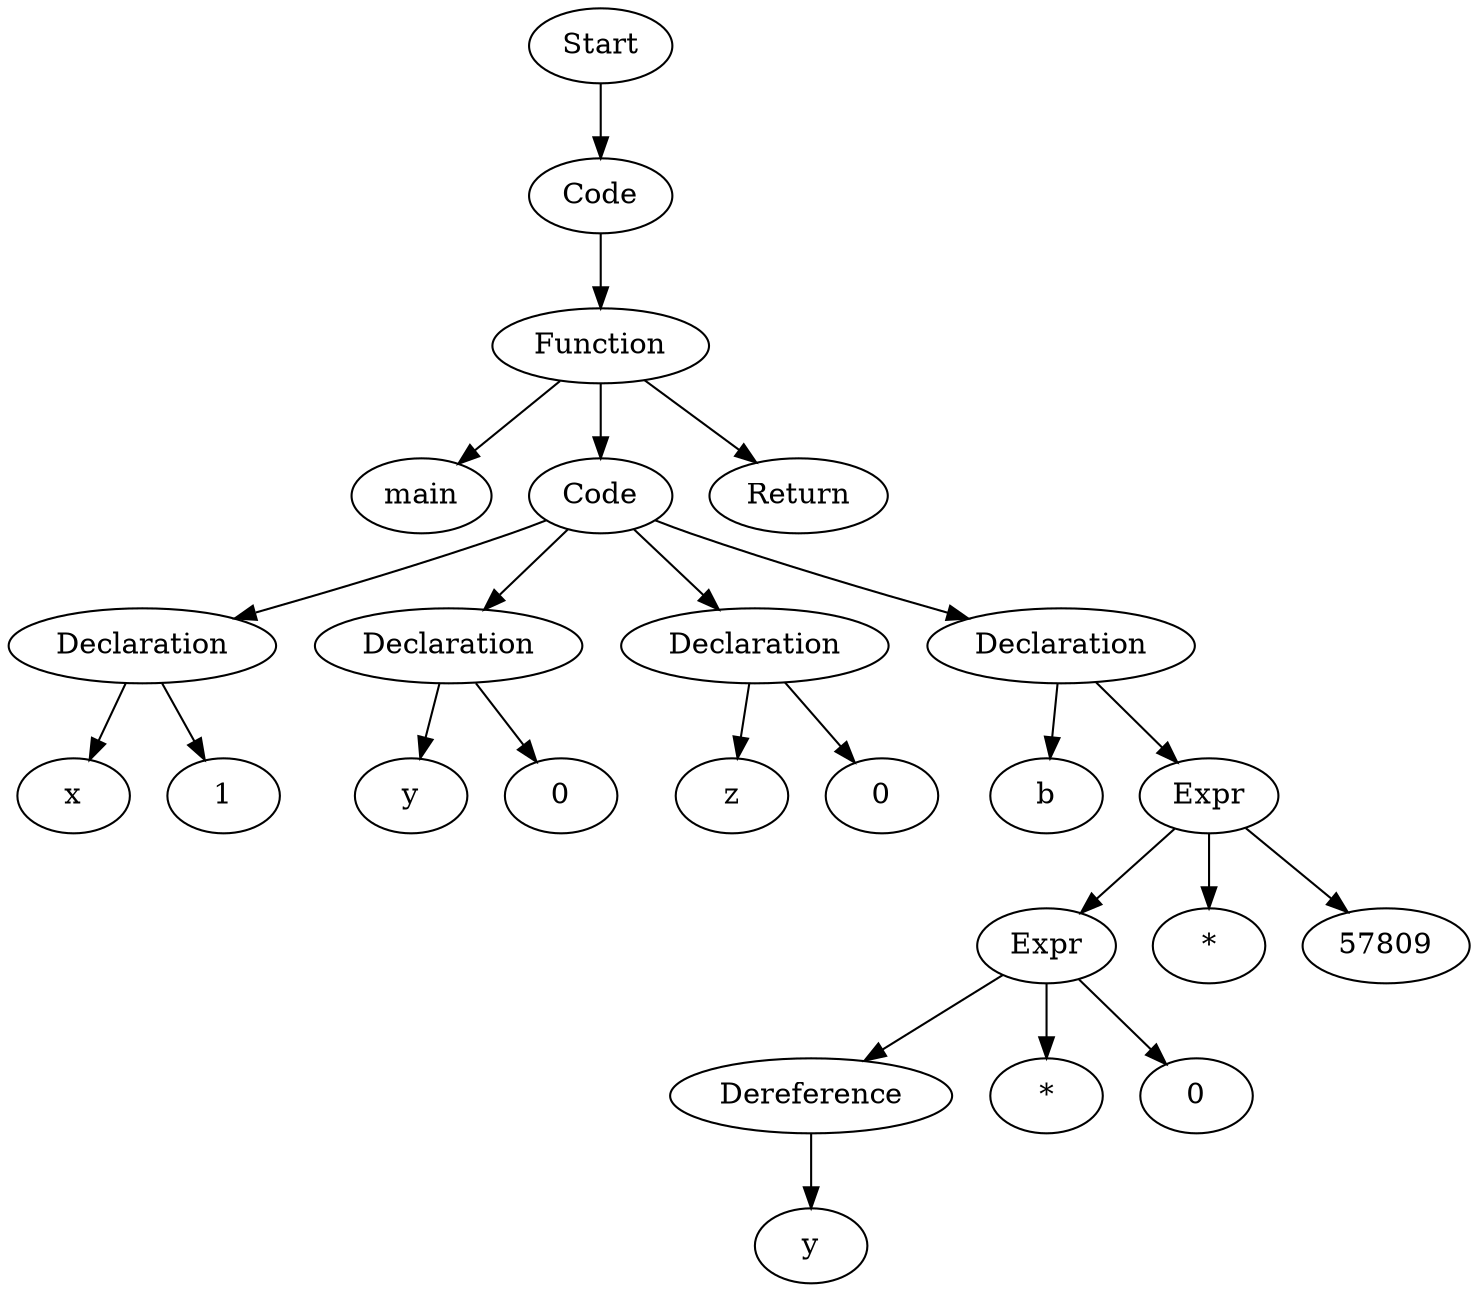 digraph AST {
  "128502761673280" [label="Start"];
  "128502761673280" -> "128502761678080";
  "128502761678080" [label="Code"];
  "128502761678080" -> "128502761669440";
  "128502761669440" [label="Function"];
  "128502761669440" -> "128502761677264";
  "128502761669440" -> "128502761677168";
  "128502761669440" -> "128502761428432";
  "128502761677264" [label="main"];
  "128502761677168" [label="Code"];
  "128502761677168" -> "128502761432704";
  "128502761677168" -> "128502761431744";
  "128502761677168" -> "128502761430736";
  "128502761677168" -> "128502761429584";
  "128502761432704" [label="Declaration"];
  "128502761432704" -> "128502761433712";
  "128502761432704" -> "128502761429296";
  "128502761433712" [label="x"];
  "128502761429296" [label="1"];
  "128502761431744" [label="Declaration"];
  "128502761431744" -> "128502761430928";
  "128502761431744" -> "128502761425504";
  "128502761430928" [label="y"];
  "128502761425504" [label="0"];
  "128502761430736" [label="Declaration"];
  "128502761430736" -> "128502761431312";
  "128502761430736" -> "128502761426992";
  "128502761431312" [label="z"];
  "128502761426992" [label="0"];
  "128502761429584" [label="Declaration"];
  "128502761429584" -> "128502761438656";
  "128502761429584" -> "128502761438368";
  "128502761438656" [label="b"];
  "128502761438368" [label="Expr"];
  "128502761438368" -> "128502761437552";
  "128502761438368" -> "128502761436784";
  "128502761438368" -> "128502761436640";
  "128502761437552" [label="Expr"];
  "128502761437552" -> "128502761430208";
  "128502761437552" -> "128502761437408";
  "128502761437552" -> "128502761436592";
  "128502761430208" [label="Dereference"];
  "128502761430208" -> "128502761437696";
  "128502761437696" [label="y"];
  "128502761437408" [label="*"];
  "128502761436592" [label="0"];
  "128502761436784" [label="*"];
  "128502761436640" [label="57809"];
  "128502761428432" [label="Return"];
}
